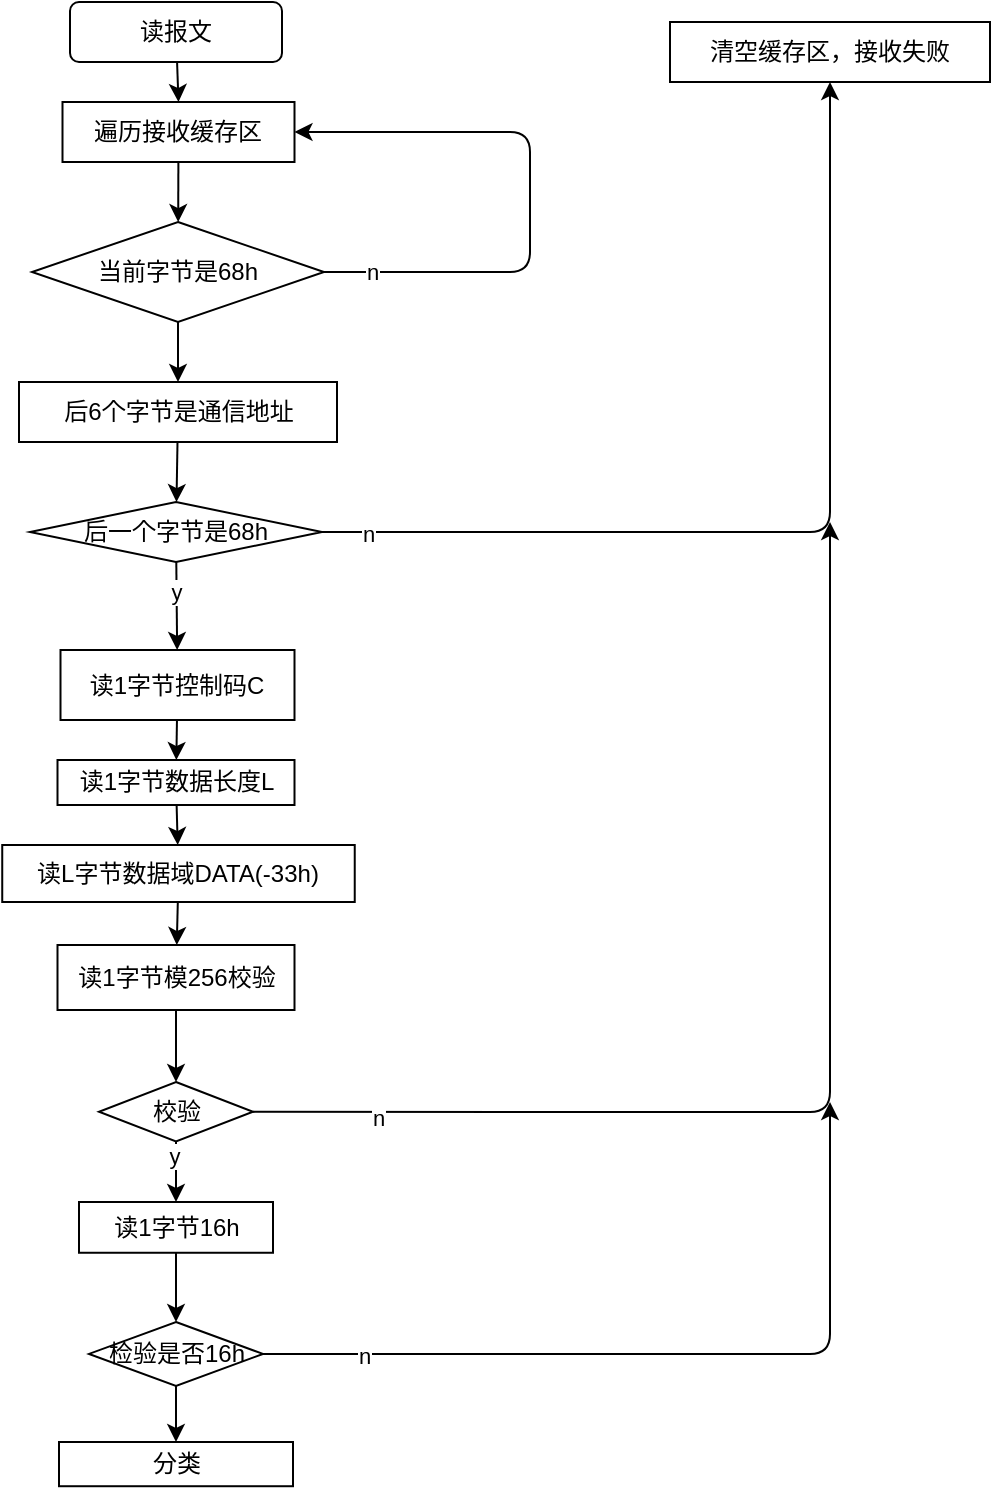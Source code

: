 <mxfile>
    <diagram id="eEEAn52z3aOhozJ3309Q" name="第 1 页">
        <mxGraphModel dx="670" dy="474" grid="1" gridSize="10" guides="1" tooltips="1" connect="1" arrows="1" fold="1" page="1" pageScale="1" pageWidth="1169" pageHeight="1654" math="0" shadow="0">
            <root>
                <mxCell id="0"/>
                <mxCell id="1" parent="0"/>
                <mxCell id="4" value="" style="edgeStyle=none;html=1;entryX=0.5;entryY=0;entryDx=0;entryDy=0;" parent="1" source="2" target="7" edge="1">
                    <mxGeometry relative="1" as="geometry">
                        <mxPoint x="354" y="260" as="targetPoint"/>
                    </mxGeometry>
                </mxCell>
                <mxCell id="2" value="读报文" style="rounded=1;whiteSpace=wrap;html=1;" parent="1" vertex="1">
                    <mxGeometry x="300" y="260" width="106" height="30" as="geometry"/>
                </mxCell>
                <mxCell id="12" value="" style="edgeStyle=none;html=1;" parent="1" source="7" target="8" edge="1">
                    <mxGeometry relative="1" as="geometry"/>
                </mxCell>
                <mxCell id="7" value="遍历接收缓存区" style="rounded=0;whiteSpace=wrap;html=1;" parent="1" vertex="1">
                    <mxGeometry x="296.25" y="310" width="116" height="30" as="geometry"/>
                </mxCell>
                <mxCell id="10" style="edgeStyle=none;html=1;entryX=1;entryY=0.5;entryDx=0;entryDy=0;" parent="1" source="8" target="7" edge="1">
                    <mxGeometry relative="1" as="geometry">
                        <mxPoint x="540" y="395" as="targetPoint"/>
                        <Array as="points">
                            <mxPoint x="530" y="395"/>
                            <mxPoint x="530" y="325"/>
                        </Array>
                    </mxGeometry>
                </mxCell>
                <mxCell id="11" value="n" style="edgeLabel;html=1;align=center;verticalAlign=middle;resizable=0;points=[];" parent="10" vertex="1" connectable="0">
                    <mxGeometry x="-0.84" relative="1" as="geometry">
                        <mxPoint as="offset"/>
                    </mxGeometry>
                </mxCell>
                <mxCell id="14" value="" style="edgeStyle=none;html=1;" parent="1" source="8" target="13" edge="1">
                    <mxGeometry relative="1" as="geometry"/>
                </mxCell>
                <mxCell id="8" value="当前字节是68h" style="rhombus;whiteSpace=wrap;html=1;" parent="1" vertex="1">
                    <mxGeometry x="281" y="370" width="146" height="50" as="geometry"/>
                </mxCell>
                <mxCell id="16" value="" style="edgeStyle=none;html=1;" parent="1" source="13" target="15" edge="1">
                    <mxGeometry relative="1" as="geometry"/>
                </mxCell>
                <mxCell id="13" value="后6个字节是通信地址" style="rounded=0;whiteSpace=wrap;html=1;" parent="1" vertex="1">
                    <mxGeometry x="274.5" y="450" width="159" height="30" as="geometry"/>
                </mxCell>
                <mxCell id="17" style="edgeStyle=none;html=1;entryX=0.5;entryY=1;entryDx=0;entryDy=0;" parent="1" source="15" target="18" edge="1">
                    <mxGeometry relative="1" as="geometry">
                        <mxPoint x="600" y="525" as="targetPoint"/>
                        <Array as="points">
                            <mxPoint x="680" y="525"/>
                        </Array>
                    </mxGeometry>
                </mxCell>
                <mxCell id="19" value="n" style="edgeLabel;html=1;align=center;verticalAlign=middle;resizable=0;points=[];" parent="17" vertex="1" connectable="0">
                    <mxGeometry x="-0.903" relative="1" as="geometry">
                        <mxPoint y="1" as="offset"/>
                    </mxGeometry>
                </mxCell>
                <mxCell id="21" value="" style="edgeStyle=none;html=1;" parent="1" source="15" target="20" edge="1">
                    <mxGeometry relative="1" as="geometry"/>
                </mxCell>
                <mxCell id="29" value="y" style="edgeLabel;html=1;align=center;verticalAlign=middle;resizable=0;points=[];" parent="21" vertex="1" connectable="0">
                    <mxGeometry x="-0.34" y="-1" relative="1" as="geometry">
                        <mxPoint as="offset"/>
                    </mxGeometry>
                </mxCell>
                <mxCell id="15" value="后一个字节是68h" style="rhombus;whiteSpace=wrap;html=1;rounded=0;" parent="1" vertex="1">
                    <mxGeometry x="280" y="510" width="146" height="30" as="geometry"/>
                </mxCell>
                <mxCell id="18" value="清空缓存区，接收失败" style="rounded=0;whiteSpace=wrap;html=1;" parent="1" vertex="1">
                    <mxGeometry x="600" y="270" width="160" height="30" as="geometry"/>
                </mxCell>
                <mxCell id="23" value="" style="edgeStyle=none;html=1;" parent="1" source="20" target="22" edge="1">
                    <mxGeometry relative="1" as="geometry"/>
                </mxCell>
                <mxCell id="20" value="读1字节控制码C" style="rounded=0;whiteSpace=wrap;html=1;" parent="1" vertex="1">
                    <mxGeometry x="295.25" y="584" width="117" height="35" as="geometry"/>
                </mxCell>
                <mxCell id="25" value="" style="edgeStyle=none;html=1;" parent="1" source="22" target="24" edge="1">
                    <mxGeometry relative="1" as="geometry"/>
                </mxCell>
                <mxCell id="22" value="读1字节数据长度L" style="whiteSpace=wrap;html=1;rounded=0;" parent="1" vertex="1">
                    <mxGeometry x="293.75" y="639" width="118.5" height="22.5" as="geometry"/>
                </mxCell>
                <mxCell id="28" value="" style="edgeStyle=none;html=1;" parent="1" source="24" target="27" edge="1">
                    <mxGeometry relative="1" as="geometry"/>
                </mxCell>
                <mxCell id="24" value="读L字节数据域DATA(-33h)" style="whiteSpace=wrap;html=1;rounded=0;" parent="1" vertex="1">
                    <mxGeometry x="266.12" y="681.5" width="176.25" height="28.5" as="geometry"/>
                </mxCell>
                <mxCell id="31" value="" style="edgeStyle=none;html=1;" parent="1" source="27" target="30" edge="1">
                    <mxGeometry relative="1" as="geometry"/>
                </mxCell>
                <mxCell id="27" value="读1字节模256校验" style="whiteSpace=wrap;html=1;rounded=0;" parent="1" vertex="1">
                    <mxGeometry x="293.75" y="731.5" width="118.5" height="32.5" as="geometry"/>
                </mxCell>
                <mxCell id="32" style="edgeStyle=none;html=1;" parent="1" source="30" edge="1">
                    <mxGeometry relative="1" as="geometry">
                        <mxPoint x="680" y="520" as="targetPoint"/>
                        <Array as="points">
                            <mxPoint x="680" y="815"/>
                        </Array>
                    </mxGeometry>
                </mxCell>
                <mxCell id="33" value="n" style="edgeLabel;html=1;align=center;verticalAlign=middle;resizable=0;points=[];" parent="32" vertex="1" connectable="0">
                    <mxGeometry x="-0.786" y="-3" relative="1" as="geometry">
                        <mxPoint as="offset"/>
                    </mxGeometry>
                </mxCell>
                <mxCell id="35" value="" style="edgeStyle=none;html=1;" parent="1" source="30" target="34" edge="1">
                    <mxGeometry relative="1" as="geometry"/>
                </mxCell>
                <mxCell id="38" value="y" style="edgeLabel;html=1;align=center;verticalAlign=middle;resizable=0;points=[];" parent="35" vertex="1" connectable="0">
                    <mxGeometry x="-0.547" y="-1" relative="1" as="geometry">
                        <mxPoint as="offset"/>
                    </mxGeometry>
                </mxCell>
                <mxCell id="30" value="校验" style="rhombus;whiteSpace=wrap;html=1;rounded=0;" parent="1" vertex="1">
                    <mxGeometry x="314.5" y="800" width="77" height="29.75" as="geometry"/>
                </mxCell>
                <mxCell id="37" value="" style="edgeStyle=none;html=1;" parent="1" source="34" target="36" edge="1">
                    <mxGeometry relative="1" as="geometry"/>
                </mxCell>
                <mxCell id="34" value="读1字节16h" style="whiteSpace=wrap;html=1;rounded=0;" parent="1" vertex="1">
                    <mxGeometry x="304.5" y="860" width="97" height="25.38" as="geometry"/>
                </mxCell>
                <mxCell id="39" style="edgeStyle=none;html=1;" parent="1" source="36" edge="1">
                    <mxGeometry relative="1" as="geometry">
                        <mxPoint x="680" y="810" as="targetPoint"/>
                        <Array as="points">
                            <mxPoint x="680" y="936"/>
                        </Array>
                    </mxGeometry>
                </mxCell>
                <mxCell id="40" value="n" style="edgeLabel;html=1;align=center;verticalAlign=middle;resizable=0;points=[];" parent="39" vertex="1" connectable="0">
                    <mxGeometry x="-0.755" y="-1" relative="1" as="geometry">
                        <mxPoint as="offset"/>
                    </mxGeometry>
                </mxCell>
                <mxCell id="43" value="" style="edgeStyle=none;html=1;" parent="1" source="36" target="42" edge="1">
                    <mxGeometry relative="1" as="geometry"/>
                </mxCell>
                <mxCell id="36" value="检验是否16h" style="rhombus;whiteSpace=wrap;html=1;rounded=0;" parent="1" vertex="1">
                    <mxGeometry x="309.5" y="920" width="87" height="31.93" as="geometry"/>
                </mxCell>
                <mxCell id="42" value="分类" style="whiteSpace=wrap;html=1;rounded=0;" parent="1" vertex="1">
                    <mxGeometry x="294.5" y="980" width="117" height="22.11" as="geometry"/>
                </mxCell>
            </root>
        </mxGraphModel>
    </diagram>
</mxfile>